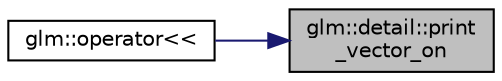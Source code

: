 digraph "glm::detail::print_vector_on"
{
 // LATEX_PDF_SIZE
  edge [fontname="Helvetica",fontsize="10",labelfontname="Helvetica",labelfontsize="10"];
  node [fontname="Helvetica",fontsize="10",shape=record];
  rankdir="RL";
  Node1 [label="glm::detail::print\l_vector_on",height=0.2,width=0.4,color="black", fillcolor="grey75", style="filled", fontcolor="black",tooltip=" "];
  Node1 -> Node2 [dir="back",color="midnightblue",fontsize="10",style="solid",fontname="Helvetica"];
  Node2 [label="glm::operator\<\<",height=0.2,width=0.4,color="black", fillcolor="white", style="filled",URL="$group__gtx__io.html#ga038d37e8d7965dc7bfae5dc23e4140af",tooltip=" "];
}
